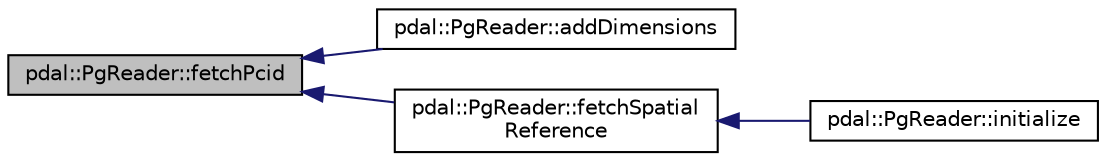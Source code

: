 digraph "pdal::PgReader::fetchPcid"
{
  edge [fontname="Helvetica",fontsize="10",labelfontname="Helvetica",labelfontsize="10"];
  node [fontname="Helvetica",fontsize="10",shape=record];
  rankdir="LR";
  Node1 [label="pdal::PgReader::fetchPcid",height=0.2,width=0.4,color="black", fillcolor="grey75", style="filled", fontcolor="black"];
  Node1 -> Node2 [dir="back",color="midnightblue",fontsize="10",style="solid",fontname="Helvetica"];
  Node2 [label="pdal::PgReader::addDimensions",height=0.2,width=0.4,color="black", fillcolor="white", style="filled",URL="$classpdal_1_1PgReader.html#a6fa8390ac8d95f40ca2779be4b613f43"];
  Node1 -> Node3 [dir="back",color="midnightblue",fontsize="10",style="solid",fontname="Helvetica"];
  Node3 [label="pdal::PgReader::fetchSpatial\lReference",height=0.2,width=0.4,color="black", fillcolor="white", style="filled",URL="$classpdal_1_1PgReader.html#a6d1ac1156668e0f5f795f959ab8cd41c"];
  Node3 -> Node4 [dir="back",color="midnightblue",fontsize="10",style="solid",fontname="Helvetica"];
  Node4 [label="pdal::PgReader::initialize",height=0.2,width=0.4,color="black", fillcolor="white", style="filled",URL="$classpdal_1_1PgReader.html#aa331a66a5721b67033658624135914d5"];
}
